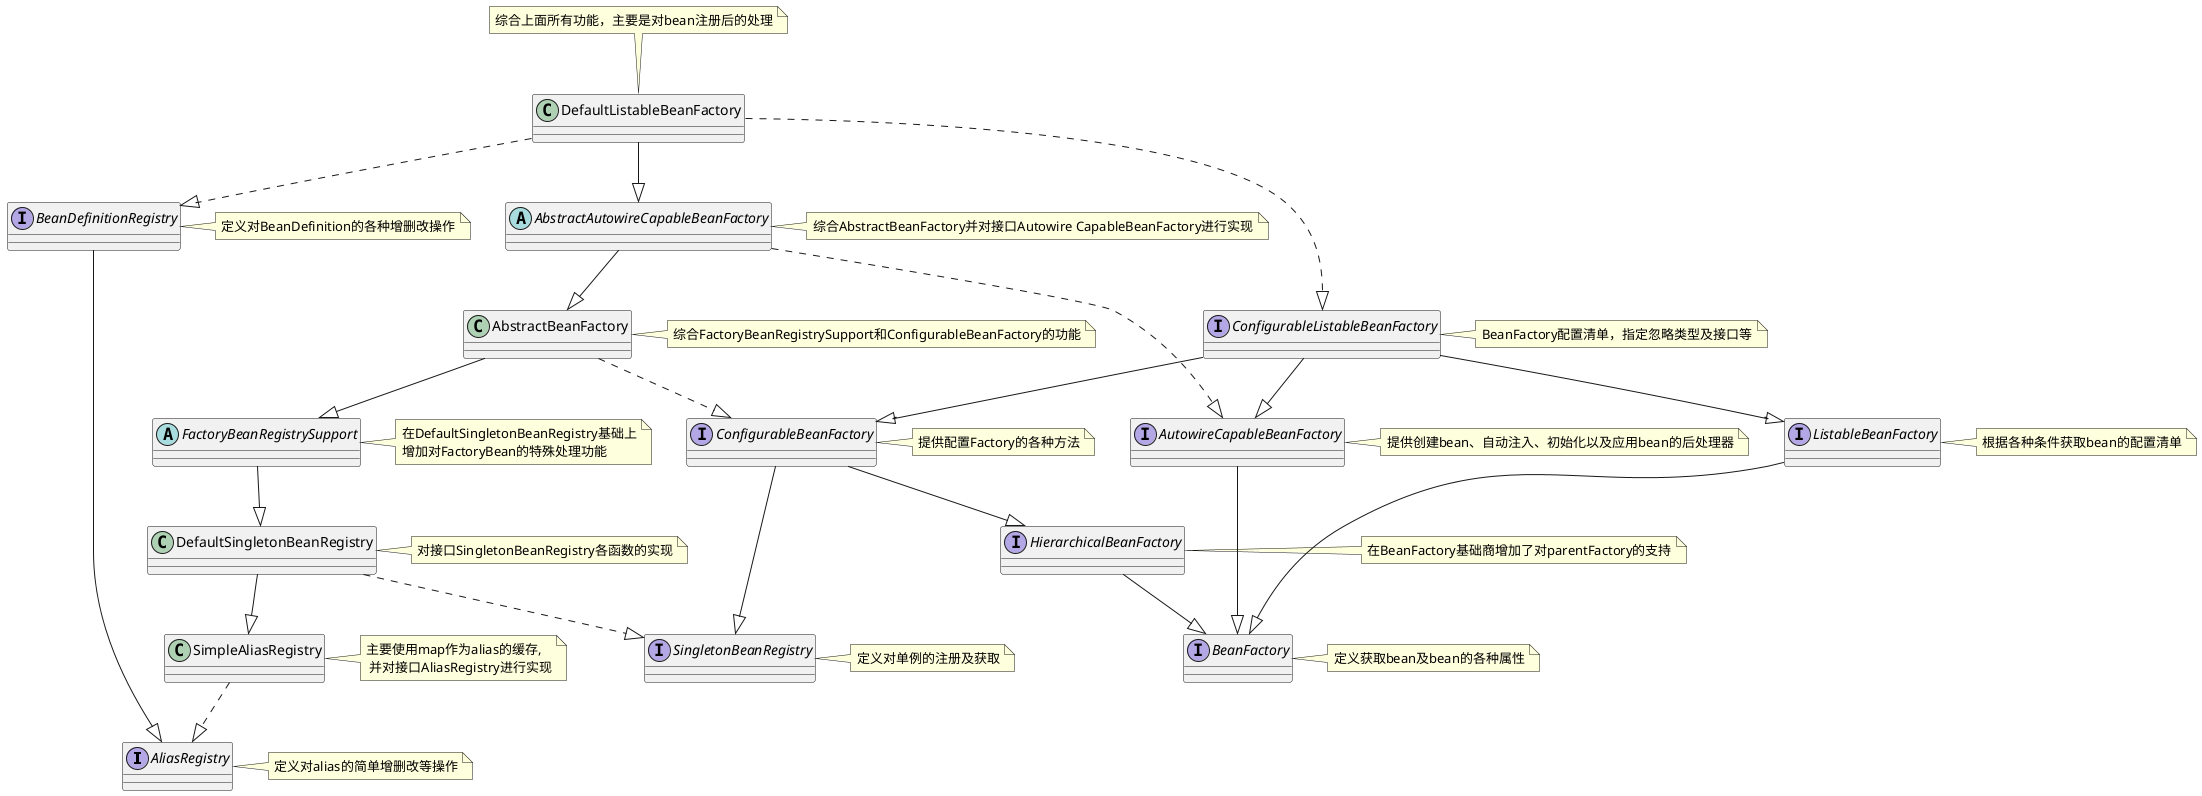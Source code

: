 @startuml

interface AliasRegistry
note right of AliasRegistry:定义对alias的简单增删改等操作
class SimpleAliasRegistry
note right of SimpleAliasRegistry:主要使用map作为alias的缓存,\n 并对接口AliasRegistry进行实现
interface SingletonBeanRegistry
note right of SingletonBeanRegistry:定义对单例的注册及获取
interface BeanFactory
note right of BeanFactory:定义获取bean及bean的各种属性
class DefaultSingletonBeanRegistry
note right of DefaultSingletonBeanRegistry:对接口SingletonBeanRegistry各函数的实现
interface HierarchicalBeanFactory
note right of HierarchicalBeanFactory:在BeanFactory基础商增加了对parentFactory的支持
interface BeanDefinitionRegistry
note right of BeanDefinitionRegistry:定义对BeanDefinition的各种增删改操作
abstract class FactoryBeanRegistrySupport
note right of FactoryBeanRegistrySupport:在DefaultSingletonBeanRegistry基础上\n增加对FactoryBean的特殊处理功能
interface ConfigurableBeanFactory
note right of ConfigurableBeanFactory:提供配置Factory的各种方法
interface ListableBeanFactory
note right of ListableBeanFactory:根据各种条件获取bean的配置清单
class AbstractBeanFactory
note right of AbstractBeanFactory:综合FactoryBeanRegistrySupport和ConfigurableBeanFactory的功能
interface AutowireCapableBeanFactory
note right of AutowireCapableBeanFactory:提供创建bean、自动注入、初始化以及应用bean的后处理器
abstract class AbstractAutowireCapableBeanFactory
note right of AbstractAutowireCapableBeanFactory:综合AbstractBeanFactory并对接口Autowire CapableBeanFactory进行实现
interface ConfigurableListableBeanFactory
note right of ConfigurableListableBeanFactory:BeanFactory配置清单，指定忽略类型及接口等
class DefaultListableBeanFactory
note top of DefaultListableBeanFactory:综合上面所有功能，主要是对bean注册后的处理


DefaultListableBeanFactory --|> AbstractAutowireCapableBeanFactory

AbstractAutowireCapableBeanFactory --|> AbstractBeanFactory
AbstractAutowireCapableBeanFactory ..|> AutowireCapableBeanFactory

AbstractBeanFactory --|> FactoryBeanRegistrySupport
AbstractBeanFactory ..|> ConfigurableBeanFactory

FactoryBeanRegistrySupport --|> DefaultSingletonBeanRegistry

DefaultSingletonBeanRegistry --|> SimpleAliasRegistry
DefaultSingletonBeanRegistry ..|> SingletonBeanRegistry

SimpleAliasRegistry ..|> AliasRegistry

ConfigurableBeanFactory --|> HierarchicalBeanFactory
ConfigurableBeanFactory --|> SingletonBeanRegistry

HierarchicalBeanFactory --|> BeanFactory

DefaultListableBeanFactory ..|> ConfigurableListableBeanFactory
DefaultListableBeanFactory ..|> BeanDefinitionRegistry

AutowireCapableBeanFactory --|> BeanFactory

ConfigurableListableBeanFactory --|> ListableBeanFactory
ConfigurableListableBeanFactory --|> AutowireCapableBeanFactory
ConfigurableListableBeanFactory --|> ConfigurableBeanFactory

ListableBeanFactory --|> BeanFactory

BeanDefinitionRegistry --|> AliasRegistry







@enduml